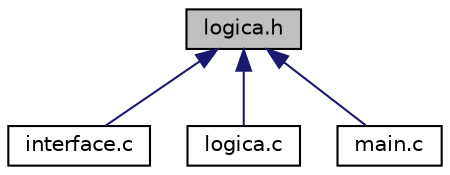 digraph "logica.h"
{
  edge [fontname="Helvetica",fontsize="10",labelfontname="Helvetica",labelfontsize="10"];
  node [fontname="Helvetica",fontsize="10",shape=record];
  Node3 [label="logica.h",height=0.2,width=0.4,color="black", fillcolor="grey75", style="filled", fontcolor="black"];
  Node3 -> Node4 [dir="back",color="midnightblue",fontsize="10",style="solid"];
  Node4 [label="interface.c",height=0.2,width=0.4,color="black", fillcolor="white", style="filled",URL="$interface_8c.html",tooltip="Construção do código correspondente às funções que dizem respeito à interface. "];
  Node3 -> Node5 [dir="back",color="midnightblue",fontsize="10",style="solid"];
  Node5 [label="logica.c",height=0.2,width=0.4,color="black", fillcolor="white", style="filled",URL="$logica_8c.html",tooltip="Construção do código correspondente às funções que dizem respeito à lógica do programa. "];
  Node3 -> Node6 [dir="back",color="midnightblue",fontsize="10",style="solid"];
  Node6 [label="main.c",height=0.2,width=0.4,color="black", fillcolor="white", style="filled",URL="$main_8c.html",tooltip="Função que controla o progama. "];
}
